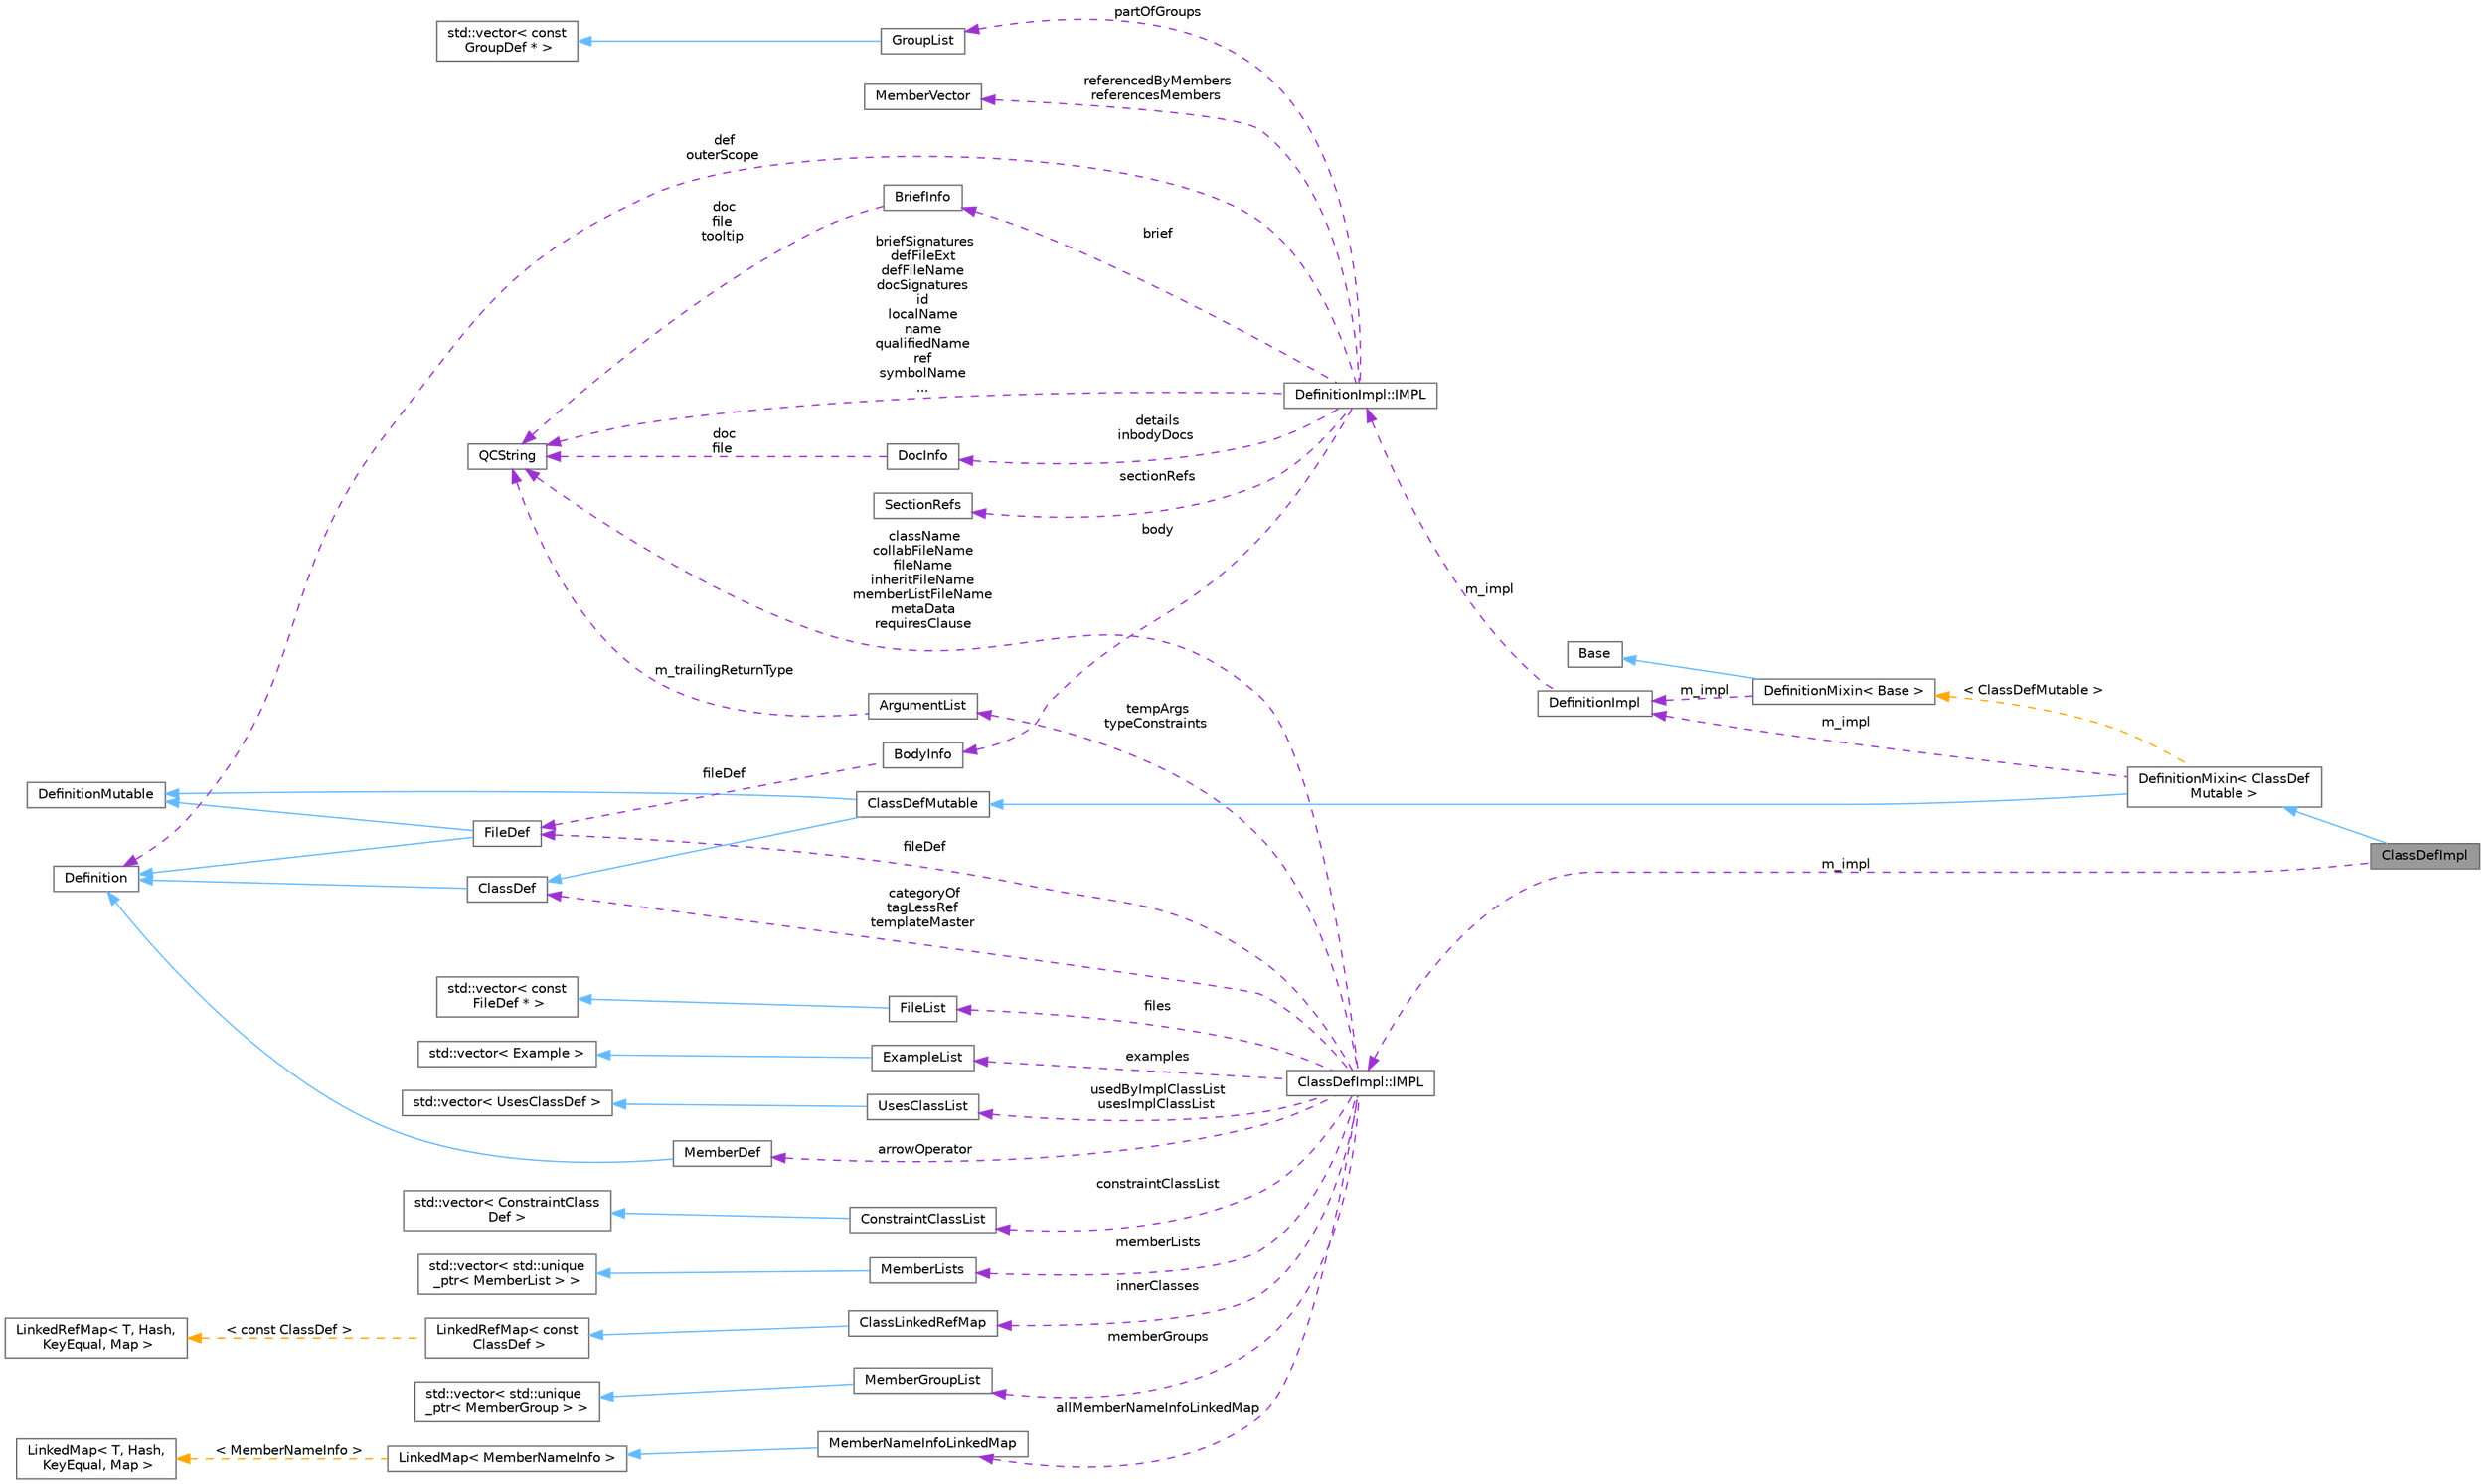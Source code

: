 digraph "ClassDefImpl"
{
 // INTERACTIVE_SVG=YES
 // LATEX_PDF_SIZE
  bgcolor="transparent";
  edge [fontname=Helvetica,fontsize=10,labelfontname=Helvetica,labelfontsize=10];
  node [fontname=Helvetica,fontsize=10,shape=box,height=0.2,width=0.4];
  rankdir="LR";
  Node1 [label="ClassDefImpl",height=0.2,width=0.4,color="gray40", fillcolor="grey60", style="filled", fontcolor="black",tooltip="Implementation of the ClassDef interface."];
  Node2 -> Node1 [dir="back",color="steelblue1",style="solid"];
  Node2 [label="DefinitionMixin\< ClassDef\lMutable \>",height=0.2,width=0.4,color="gray40", fillcolor="white", style="filled",URL="$dd/d10/class_definition_mixin.html",tooltip=" "];
  Node3 -> Node2 [dir="back",color="steelblue1",style="solid"];
  Node3 [label="ClassDefMutable",height=0.2,width=0.4,color="gray40", fillcolor="white", style="filled",URL="$d0/dc2/class_class_def_mutable.html",tooltip=" "];
  Node4 -> Node3 [dir="back",color="steelblue1",style="solid"];
  Node4 [label="DefinitionMutable",height=0.2,width=0.4,color="gray40", fillcolor="white", style="filled",URL="$d0/d46/class_definition_mutable.html",tooltip=" "];
  Node5 -> Node3 [dir="back",color="steelblue1",style="solid"];
  Node5 [label="ClassDef",height=0.2,width=0.4,color="gray40", fillcolor="white", style="filled",URL="$d1/dcf/class_class_def.html",tooltip="A abstract class representing of a compound symbol."];
  Node6 -> Node5 [dir="back",color="steelblue1",style="solid"];
  Node6 [label="Definition",height=0.2,width=0.4,color="gray40", fillcolor="white", style="filled",URL="$d5/dcc/class_definition.html",tooltip="The common base class of all entity definitions found in the sources."];
  Node7 -> Node2 [dir="back",color="darkorchid3",style="dashed",label=" m_impl" ];
  Node7 [label="DefinitionImpl",height=0.2,width=0.4,color="gray40", fillcolor="white", style="filled",URL="$d3/ddf/class_definition_impl.html",tooltip=" "];
  Node8 -> Node7 [dir="back",color="darkorchid3",style="dashed",label=" m_impl" ];
  Node8 [label="DefinitionImpl::IMPL",height=0.2,width=0.4,color="gray40", fillcolor="white", style="filled",URL="$dd/d50/class_definition_impl_1_1_i_m_p_l.html",tooltip="Private data associated with a Symbol DefinitionImpl object."];
  Node6 -> Node8 [dir="back",color="darkorchid3",style="dashed",label=" def\nouterScope" ];
  Node9 -> Node8 [dir="back",color="darkorchid3",style="dashed",label=" sectionRefs" ];
  Node9 [label="SectionRefs",height=0.2,width=0.4,color="gray40", fillcolor="white", style="filled",URL="$d1/df9/class_section_refs.html",tooltip="class that represents a list of constant references to sections."];
  Node10 -> Node8 [dir="back",color="darkorchid3",style="dashed",label=" partOfGroups" ];
  Node10 [label="GroupList",height=0.2,width=0.4,color="gray40", fillcolor="white", style="filled",URL="$d3/d3b/class_group_list.html",tooltip=" "];
  Node11 -> Node10 [dir="back",color="steelblue1",style="solid"];
  Node11 [label="std::vector\< const\l GroupDef * \>",height=0.2,width=0.4,color="gray40", fillcolor="white", style="filled",tooltip=" "];
  Node12 -> Node8 [dir="back",color="darkorchid3",style="dashed",label=" details\ninbodyDocs" ];
  Node12 [label="DocInfo",height=0.2,width=0.4,color="gray40", fillcolor="white", style="filled",URL="$d7/dd5/struct_doc_info.html",tooltip="Data associated with a detailed description."];
  Node13 -> Node12 [dir="back",color="darkorchid3",style="dashed",label=" doc\nfile" ];
  Node13 [label="QCString",height=0.2,width=0.4,color="gray40", fillcolor="white", style="filled",URL="$d9/d45/class_q_c_string.html",tooltip="This is an alternative implementation of QCString."];
  Node14 -> Node8 [dir="back",color="darkorchid3",style="dashed",label=" brief" ];
  Node14 [label="BriefInfo",height=0.2,width=0.4,color="gray40", fillcolor="white", style="filled",URL="$d0/da7/struct_brief_info.html",tooltip="Data associated with a brief description."];
  Node13 -> Node14 [dir="back",color="darkorchid3",style="dashed",label=" doc\nfile\ntooltip" ];
  Node15 -> Node8 [dir="back",color="darkorchid3",style="dashed",label=" body" ];
  Node15 [label="BodyInfo",height=0.2,width=0.4,color="gray40", fillcolor="white", style="filled",URL="$db/dab/struct_body_info.html",tooltip="Data associated with description found in the body."];
  Node16 -> Node15 [dir="back",color="darkorchid3",style="dashed",label=" fileDef" ];
  Node16 [label="FileDef",height=0.2,width=0.4,color="gray40", fillcolor="white", style="filled",URL="$de/db0/class_file_def.html",tooltip="A model of a file symbol."];
  Node4 -> Node16 [dir="back",color="steelblue1",style="solid"];
  Node6 -> Node16 [dir="back",color="steelblue1",style="solid"];
  Node13 -> Node8 [dir="back",color="darkorchid3",style="dashed",label=" briefSignatures\ndefFileExt\ndefFileName\ndocSignatures\nid\nlocalName\nname\nqualifiedName\nref\nsymbolName\n..." ];
  Node17 -> Node8 [dir="back",color="darkorchid3",style="dashed",label=" referencedByMembers\nreferencesMembers" ];
  Node17 [label="MemberVector",height=0.2,width=0.4,color="gray40", fillcolor="white", style="filled",URL="$d1/d7d/class_member_vector.html",tooltip="A vector of MemberDef object."];
  Node18 -> Node2 [dir="back",color="orange",style="dashed",label=" \< ClassDefMutable \>" ];
  Node18 [label="DefinitionMixin\< Base \>",height=0.2,width=0.4,color="gray40", fillcolor="white", style="filled",URL="$dd/d10/class_definition_mixin.html",tooltip=" "];
  Node19 -> Node18 [dir="back",color="steelblue1",style="solid"];
  Node19 [label="Base",height=0.2,width=0.4,color="gray40", fillcolor="white", style="filled",tooltip=" "];
  Node7 -> Node18 [dir="back",color="darkorchid3",style="dashed",label=" m_impl" ];
  Node20 -> Node1 [dir="back",color="darkorchid3",style="dashed",label=" m_impl" ];
  Node20 [label="ClassDefImpl::IMPL",height=0.2,width=0.4,color="gray40", fillcolor="white", style="filled",URL="$d6/d4a/class_class_def_impl_1_1_i_m_p_l.html",tooltip="Private data associated with a ClassDef object."];
  Node13 -> Node20 [dir="back",color="darkorchid3",style="dashed",label=" className\ncollabFileName\nfileName\ninheritFileName\nmemberListFileName\nmetaData\nrequiresClause" ];
  Node16 -> Node20 [dir="back",color="darkorchid3",style="dashed",label=" fileDef" ];
  Node21 -> Node20 [dir="back",color="darkorchid3",style="dashed",label=" allMemberNameInfoLinkedMap" ];
  Node21 [label="MemberNameInfoLinkedMap",height=0.2,width=0.4,color="gray40", fillcolor="white", style="filled",URL="$de/d04/class_member_name_info_linked_map.html",tooltip=" "];
  Node22 -> Node21 [dir="back",color="steelblue1",style="solid"];
  Node22 [label="LinkedMap\< MemberNameInfo \>",height=0.2,width=0.4,color="gray40", fillcolor="white", style="filled",URL="$d0/d2c/class_linked_map.html",tooltip=" "];
  Node23 -> Node22 [dir="back",color="orange",style="dashed",label=" \< MemberNameInfo \>" ];
  Node23 [label="LinkedMap\< T, Hash,\l KeyEqual, Map \>",height=0.2,width=0.4,color="gray40", fillcolor="white", style="filled",URL="$d0/d2c/class_linked_map.html",tooltip="Container class representing a vector of objects with keys."];
  Node24 -> Node20 [dir="back",color="darkorchid3",style="dashed",label=" tempArgs\ntypeConstraints" ];
  Node24 [label="ArgumentList",height=0.2,width=0.4,color="gray40", fillcolor="white", style="filled",URL="$d7/df8/class_argument_list.html",tooltip="This class represents an function or template argument list."];
  Node13 -> Node24 [dir="back",color="darkorchid3",style="dashed",label=" m_trailingReturnType" ];
  Node25 -> Node20 [dir="back",color="darkorchid3",style="dashed",label=" files" ];
  Node25 [label="FileList",height=0.2,width=0.4,color="gray40", fillcolor="white", style="filled",URL="$d0/d18/class_file_list.html",tooltip=" "];
  Node26 -> Node25 [dir="back",color="steelblue1",style="solid"];
  Node26 [label="std::vector\< const\l FileDef * \>",height=0.2,width=0.4,color="gray40", fillcolor="white", style="filled",tooltip=" "];
  Node27 -> Node20 [dir="back",color="darkorchid3",style="dashed",label=" examples" ];
  Node27 [label="ExampleList",height=0.2,width=0.4,color="gray40", fillcolor="white", style="filled",URL="$d1/d48/class_example_list.html",tooltip=" "];
  Node28 -> Node27 [dir="back",color="steelblue1",style="solid"];
  Node28 [label="std::vector\< Example \>",height=0.2,width=0.4,color="gray40", fillcolor="white", style="filled",tooltip=" "];
  Node29 -> Node20 [dir="back",color="darkorchid3",style="dashed",label=" innerClasses" ];
  Node29 [label="ClassLinkedRefMap",height=0.2,width=0.4,color="gray40", fillcolor="white", style="filled",URL="$da/d08/class_class_linked_ref_map.html",tooltip=" "];
  Node30 -> Node29 [dir="back",color="steelblue1",style="solid"];
  Node30 [label="LinkedRefMap\< const\l ClassDef \>",height=0.2,width=0.4,color="gray40", fillcolor="white", style="filled",URL="$d2/db7/class_linked_ref_map.html",tooltip=" "];
  Node31 -> Node30 [dir="back",color="orange",style="dashed",label=" \< const ClassDef \>" ];
  Node31 [label="LinkedRefMap\< T, Hash,\l KeyEqual, Map \>",height=0.2,width=0.4,color="gray40", fillcolor="white", style="filled",URL="$d2/db7/class_linked_ref_map.html",tooltip="Container class representing a vector of objects with keys."];
  Node32 -> Node20 [dir="back",color="darkorchid3",style="dashed",label=" usedByImplClassList\nusesImplClassList" ];
  Node32 [label="UsesClassList",height=0.2,width=0.4,color="gray40", fillcolor="white", style="filled",URL="$dd/d1c/class_uses_class_list.html",tooltip=" "];
  Node33 -> Node32 [dir="back",color="steelblue1",style="solid"];
  Node33 [label="std::vector\< UsesClassDef \>",height=0.2,width=0.4,color="gray40", fillcolor="white", style="filled",tooltip=" "];
  Node34 -> Node20 [dir="back",color="darkorchid3",style="dashed",label=" constraintClassList" ];
  Node34 [label="ConstraintClassList",height=0.2,width=0.4,color="gray40", fillcolor="white", style="filled",URL="$d6/d69/class_constraint_class_list.html",tooltip=" "];
  Node35 -> Node34 [dir="back",color="steelblue1",style="solid"];
  Node35 [label="std::vector\< ConstraintClass\lDef \>",height=0.2,width=0.4,color="gray40", fillcolor="white", style="filled",tooltip=" "];
  Node5 -> Node20 [dir="back",color="darkorchid3",style="dashed",label=" categoryOf\ntagLessRef\ntemplateMaster" ];
  Node36 -> Node20 [dir="back",color="darkorchid3",style="dashed",label=" memberLists" ];
  Node36 [label="MemberLists",height=0.2,width=0.4,color="gray40", fillcolor="white", style="filled",URL="$dd/d5a/class_member_lists.html",tooltip=" "];
  Node37 -> Node36 [dir="back",color="steelblue1",style="solid"];
  Node37 [label="std::vector\< std::unique\l_ptr\< MemberList \> \>",height=0.2,width=0.4,color="gray40", fillcolor="white", style="filled",tooltip=" "];
  Node38 -> Node20 [dir="back",color="darkorchid3",style="dashed",label=" memberGroups" ];
  Node38 [label="MemberGroupList",height=0.2,width=0.4,color="gray40", fillcolor="white", style="filled",URL="$df/d11/class_member_group_list.html",tooltip=" "];
  Node39 -> Node38 [dir="back",color="steelblue1",style="solid"];
  Node39 [label="std::vector\< std::unique\l_ptr\< MemberGroup \> \>",height=0.2,width=0.4,color="gray40", fillcolor="white", style="filled",tooltip=" "];
  Node40 -> Node20 [dir="back",color="darkorchid3",style="dashed",label=" arrowOperator" ];
  Node40 [label="MemberDef",height=0.2,width=0.4,color="gray40", fillcolor="white", style="filled",URL="$da/d09/class_member_def.html",tooltip="A model of a class/file/namespace member symbol."];
  Node6 -> Node40 [dir="back",color="steelblue1",style="solid"];
}
